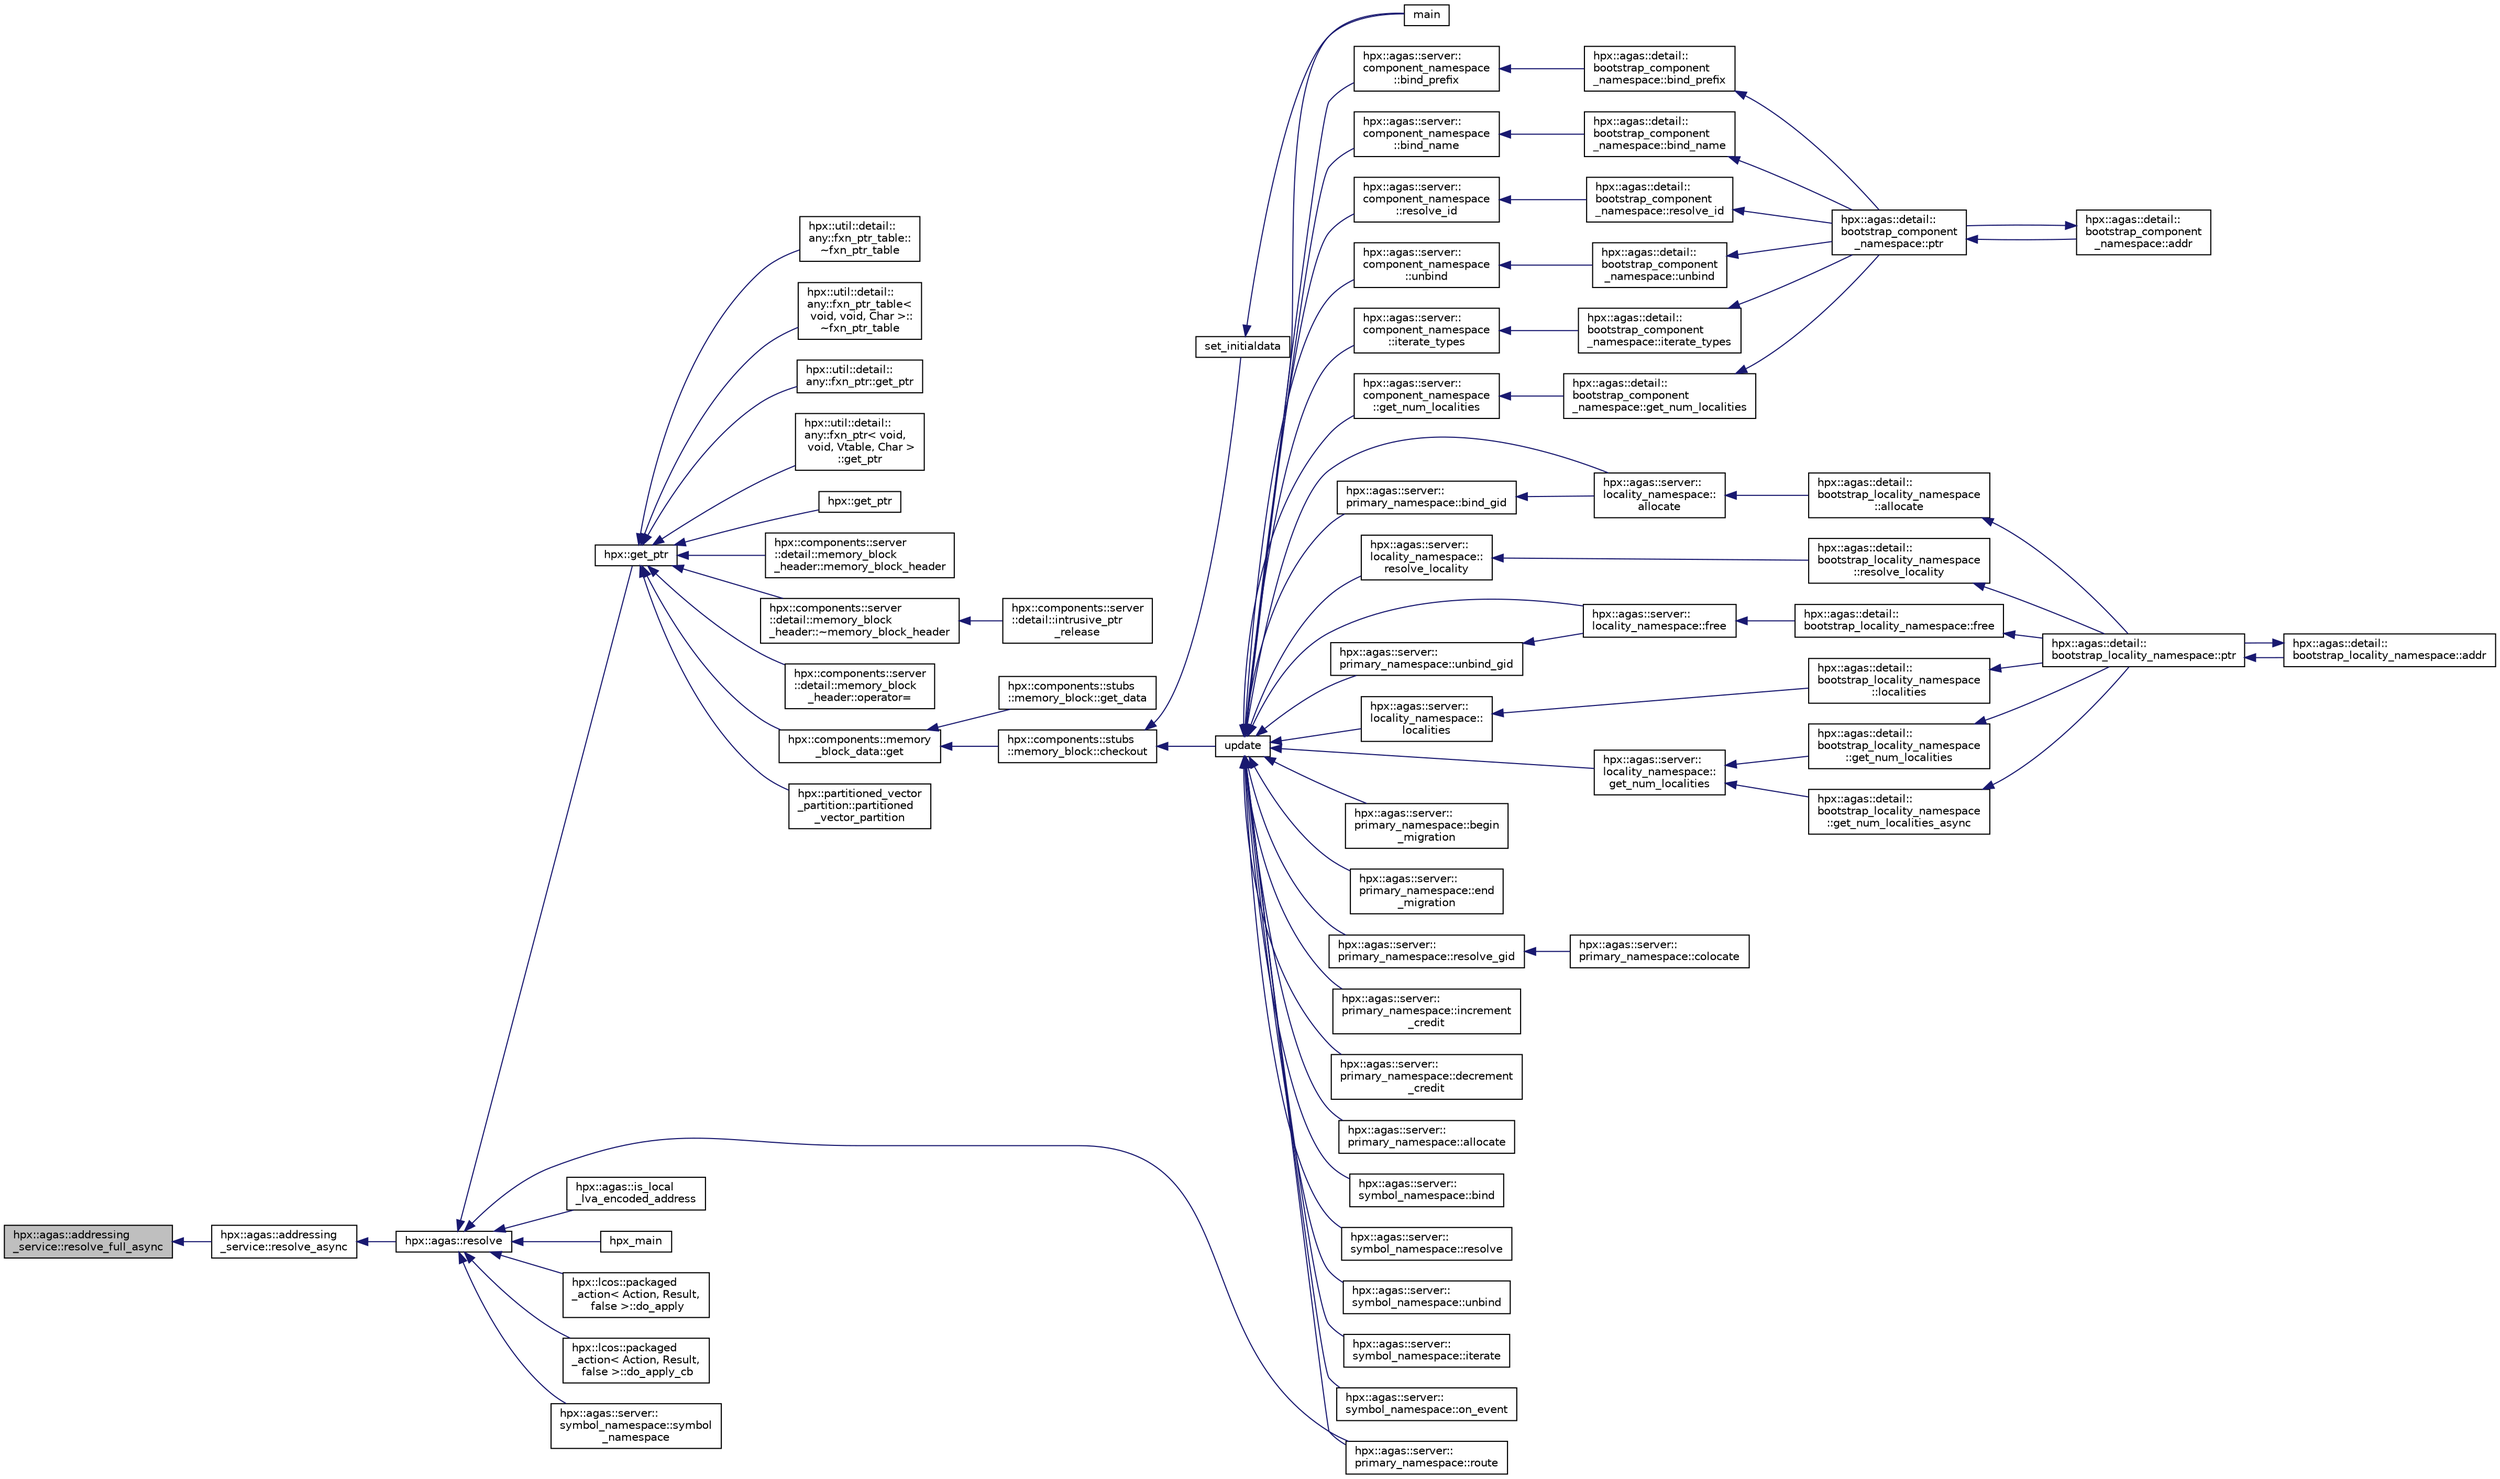 digraph "hpx::agas::addressing_service::resolve_full_async"
{
  edge [fontname="Helvetica",fontsize="10",labelfontname="Helvetica",labelfontsize="10"];
  node [fontname="Helvetica",fontsize="10",shape=record];
  rankdir="LR";
  Node6329 [label="hpx::agas::addressing\l_service::resolve_full_async",height=0.2,width=0.4,color="black", fillcolor="grey75", style="filled", fontcolor="black"];
  Node6329 -> Node6330 [dir="back",color="midnightblue",fontsize="10",style="solid",fontname="Helvetica"];
  Node6330 [label="hpx::agas::addressing\l_service::resolve_async",height=0.2,width=0.4,color="black", fillcolor="white", style="filled",URL="$db/d58/structhpx_1_1agas_1_1addressing__service.html#a3344990e7d5c255f51bf89a8fb2828eb"];
  Node6330 -> Node6331 [dir="back",color="midnightblue",fontsize="10",style="solid",fontname="Helvetica"];
  Node6331 [label="hpx::agas::resolve",height=0.2,width=0.4,color="black", fillcolor="white", style="filled",URL="$dc/d54/namespacehpx_1_1agas.html#aa3252ce39fbc229439bb0d85875b01fb"];
  Node6331 -> Node6332 [dir="back",color="midnightblue",fontsize="10",style="solid",fontname="Helvetica"];
  Node6332 [label="hpx::get_ptr",height=0.2,width=0.4,color="black", fillcolor="white", style="filled",URL="$d8/d83/namespacehpx.html#aeb814737de830a2e8e340ca052d5ebfa",tooltip="Returns a future referring to the pointer to the underlying memory of a component. "];
  Node6332 -> Node6333 [dir="back",color="midnightblue",fontsize="10",style="solid",fontname="Helvetica"];
  Node6333 [label="hpx::util::detail::\lany::fxn_ptr_table::\l~fxn_ptr_table",height=0.2,width=0.4,color="black", fillcolor="white", style="filled",URL="$d4/d23/structhpx_1_1util_1_1detail_1_1any_1_1fxn__ptr__table.html#abec0243c15a22c17b416628b8de59111"];
  Node6332 -> Node6334 [dir="back",color="midnightblue",fontsize="10",style="solid",fontname="Helvetica"];
  Node6334 [label="hpx::util::detail::\lany::fxn_ptr_table\<\l void, void, Char \>::\l~fxn_ptr_table",height=0.2,width=0.4,color="black", fillcolor="white", style="filled",URL="$d3/d8f/structhpx_1_1util_1_1detail_1_1any_1_1fxn__ptr__table_3_01void_00_01void_00_01_char_01_4.html#aa98a639e98218646776adc0f4d0c4f68"];
  Node6332 -> Node6335 [dir="back",color="midnightblue",fontsize="10",style="solid",fontname="Helvetica"];
  Node6335 [label="hpx::util::detail::\lany::fxn_ptr::get_ptr",height=0.2,width=0.4,color="black", fillcolor="white", style="filled",URL="$d7/dcb/structhpx_1_1util_1_1detail_1_1any_1_1fxn__ptr.html#a43d78a2ab4dd4b2149f361b38eeac853"];
  Node6332 -> Node6336 [dir="back",color="midnightblue",fontsize="10",style="solid",fontname="Helvetica"];
  Node6336 [label="hpx::util::detail::\lany::fxn_ptr\< void,\l void, Vtable, Char \>\l::get_ptr",height=0.2,width=0.4,color="black", fillcolor="white", style="filled",URL="$d4/dfd/structhpx_1_1util_1_1detail_1_1any_1_1fxn__ptr_3_01void_00_01void_00_01_vtable_00_01_char_01_4.html#a92b4217797102bca7f9ebe903be1cbbe"];
  Node6332 -> Node6337 [dir="back",color="midnightblue",fontsize="10",style="solid",fontname="Helvetica"];
  Node6337 [label="hpx::get_ptr",height=0.2,width=0.4,color="black", fillcolor="white", style="filled",URL="$d8/d83/namespacehpx.html#a488c36e8791a0f000ffce5ce86994602",tooltip="Returns a future referring to the pointer to the underlying memory of a component. "];
  Node6332 -> Node6338 [dir="back",color="midnightblue",fontsize="10",style="solid",fontname="Helvetica"];
  Node6338 [label="hpx::components::server\l::detail::memory_block\l_header::memory_block_header",height=0.2,width=0.4,color="black", fillcolor="white", style="filled",URL="$d7/d1b/classhpx_1_1components_1_1server_1_1detail_1_1memory__block__header.html#aed5e8cf63bf5845d4e1e6d24c5ff36fe"];
  Node6332 -> Node6339 [dir="back",color="midnightblue",fontsize="10",style="solid",fontname="Helvetica"];
  Node6339 [label="hpx::components::server\l::detail::memory_block\l_header::~memory_block_header",height=0.2,width=0.4,color="black", fillcolor="white", style="filled",URL="$d7/d1b/classhpx_1_1components_1_1server_1_1detail_1_1memory__block__header.html#a64944da9256f10c75be3c4683f978314"];
  Node6339 -> Node6340 [dir="back",color="midnightblue",fontsize="10",style="solid",fontname="Helvetica"];
  Node6340 [label="hpx::components::server\l::detail::intrusive_ptr\l_release",height=0.2,width=0.4,color="black", fillcolor="white", style="filled",URL="$d8/d25/namespacehpx_1_1components_1_1server_1_1detail.html#a17d9da126dd7a005fe03586fc75ca180"];
  Node6332 -> Node6341 [dir="back",color="midnightblue",fontsize="10",style="solid",fontname="Helvetica"];
  Node6341 [label="hpx::components::server\l::detail::memory_block\l_header::operator=",height=0.2,width=0.4,color="black", fillcolor="white", style="filled",URL="$d7/d1b/classhpx_1_1components_1_1server_1_1detail_1_1memory__block__header.html#a9f0f60ded060c5333875f47c4d36df16"];
  Node6332 -> Node6342 [dir="back",color="midnightblue",fontsize="10",style="solid",fontname="Helvetica"];
  Node6342 [label="hpx::components::memory\l_block_data::get",height=0.2,width=0.4,color="black", fillcolor="white", style="filled",URL="$d5/d76/classhpx_1_1components_1_1memory__block__data.html#a97ce2f01b730d8d90d329c1642fc0b28"];
  Node6342 -> Node6343 [dir="back",color="midnightblue",fontsize="10",style="solid",fontname="Helvetica"];
  Node6343 [label="hpx::components::stubs\l::memory_block::get_data",height=0.2,width=0.4,color="black", fillcolor="white", style="filled",URL="$d2/d46/structhpx_1_1components_1_1stubs_1_1memory__block.html#ac16c7812886244945987a05d7cb9b6e2"];
  Node6342 -> Node6344 [dir="back",color="midnightblue",fontsize="10",style="solid",fontname="Helvetica"];
  Node6344 [label="hpx::components::stubs\l::memory_block::checkout",height=0.2,width=0.4,color="black", fillcolor="white", style="filled",URL="$d2/d46/structhpx_1_1components_1_1stubs_1_1memory__block.html#a37128bbb38e0ee31010f3d06d6de4e66"];
  Node6344 -> Node6345 [dir="back",color="midnightblue",fontsize="10",style="solid",fontname="Helvetica"];
  Node6345 [label="set_initialdata",height=0.2,width=0.4,color="black", fillcolor="white", style="filled",URL="$d7/d8b/non__atomic__rma_8cpp.html#a8088a219b6b7da870545f4ec73f80930"];
  Node6345 -> Node6346 [dir="back",color="midnightblue",fontsize="10",style="solid",fontname="Helvetica"];
  Node6346 [label="main",height=0.2,width=0.4,color="black", fillcolor="white", style="filled",URL="$d7/d8b/non__atomic__rma_8cpp.html#a0ddf1224851353fc92bfbff6f499fa97"];
  Node6344 -> Node6347 [dir="back",color="midnightblue",fontsize="10",style="solid",fontname="Helvetica"];
  Node6347 [label="update",height=0.2,width=0.4,color="black", fillcolor="white", style="filled",URL="$d7/d8b/non__atomic__rma_8cpp.html#a1f6c9aa3449cfad360e892c9c0bb7773"];
  Node6347 -> Node6348 [dir="back",color="midnightblue",fontsize="10",style="solid",fontname="Helvetica"];
  Node6348 [label="hpx::agas::server::\lcomponent_namespace\l::bind_prefix",height=0.2,width=0.4,color="black", fillcolor="white", style="filled",URL="$d4/dc8/structhpx_1_1agas_1_1server_1_1component__namespace.html#aa0f1e073d2837e493bbb13ffd5c06dc7"];
  Node6348 -> Node6349 [dir="back",color="midnightblue",fontsize="10",style="solid",fontname="Helvetica"];
  Node6349 [label="hpx::agas::detail::\lbootstrap_component\l_namespace::bind_prefix",height=0.2,width=0.4,color="black", fillcolor="white", style="filled",URL="$d4/db7/structhpx_1_1agas_1_1detail_1_1bootstrap__component__namespace.html#a9c4e85844335c1eb7a2dee35ab973927"];
  Node6349 -> Node6350 [dir="back",color="midnightblue",fontsize="10",style="solid",fontname="Helvetica"];
  Node6350 [label="hpx::agas::detail::\lbootstrap_component\l_namespace::ptr",height=0.2,width=0.4,color="black", fillcolor="white", style="filled",URL="$d4/db7/structhpx_1_1agas_1_1detail_1_1bootstrap__component__namespace.html#a2ddc1b51e40d6b5c32f7eeba52a7527d"];
  Node6350 -> Node6351 [dir="back",color="midnightblue",fontsize="10",style="solid",fontname="Helvetica"];
  Node6351 [label="hpx::agas::detail::\lbootstrap_component\l_namespace::addr",height=0.2,width=0.4,color="black", fillcolor="white", style="filled",URL="$d4/db7/structhpx_1_1agas_1_1detail_1_1bootstrap__component__namespace.html#a4947343cef580d3a72f9fcb6803a54b1"];
  Node6351 -> Node6350 [dir="back",color="midnightblue",fontsize="10",style="solid",fontname="Helvetica"];
  Node6347 -> Node6352 [dir="back",color="midnightblue",fontsize="10",style="solid",fontname="Helvetica"];
  Node6352 [label="hpx::agas::server::\lcomponent_namespace\l::bind_name",height=0.2,width=0.4,color="black", fillcolor="white", style="filled",URL="$d4/dc8/structhpx_1_1agas_1_1server_1_1component__namespace.html#ac81ad0c6b5a63d0af3299207949b4749"];
  Node6352 -> Node6353 [dir="back",color="midnightblue",fontsize="10",style="solid",fontname="Helvetica"];
  Node6353 [label="hpx::agas::detail::\lbootstrap_component\l_namespace::bind_name",height=0.2,width=0.4,color="black", fillcolor="white", style="filled",URL="$d4/db7/structhpx_1_1agas_1_1detail_1_1bootstrap__component__namespace.html#ad25372861bda6208139f91887d918fbb"];
  Node6353 -> Node6350 [dir="back",color="midnightblue",fontsize="10",style="solid",fontname="Helvetica"];
  Node6347 -> Node6354 [dir="back",color="midnightblue",fontsize="10",style="solid",fontname="Helvetica"];
  Node6354 [label="hpx::agas::server::\lcomponent_namespace\l::resolve_id",height=0.2,width=0.4,color="black", fillcolor="white", style="filled",URL="$d4/dc8/structhpx_1_1agas_1_1server_1_1component__namespace.html#acee1577d340b0c3af69fea410a97e760"];
  Node6354 -> Node6355 [dir="back",color="midnightblue",fontsize="10",style="solid",fontname="Helvetica"];
  Node6355 [label="hpx::agas::detail::\lbootstrap_component\l_namespace::resolve_id",height=0.2,width=0.4,color="black", fillcolor="white", style="filled",URL="$d4/db7/structhpx_1_1agas_1_1detail_1_1bootstrap__component__namespace.html#a59c6702ea1ee4d5d744d89bb57c6ba83"];
  Node6355 -> Node6350 [dir="back",color="midnightblue",fontsize="10",style="solid",fontname="Helvetica"];
  Node6347 -> Node6356 [dir="back",color="midnightblue",fontsize="10",style="solid",fontname="Helvetica"];
  Node6356 [label="hpx::agas::server::\lcomponent_namespace\l::unbind",height=0.2,width=0.4,color="black", fillcolor="white", style="filled",URL="$d4/dc8/structhpx_1_1agas_1_1server_1_1component__namespace.html#a6a1c04b36c3f7c2a61dba64cf586f2b7"];
  Node6356 -> Node6357 [dir="back",color="midnightblue",fontsize="10",style="solid",fontname="Helvetica"];
  Node6357 [label="hpx::agas::detail::\lbootstrap_component\l_namespace::unbind",height=0.2,width=0.4,color="black", fillcolor="white", style="filled",URL="$d4/db7/structhpx_1_1agas_1_1detail_1_1bootstrap__component__namespace.html#aed0961449fec108933b6f738040e98af"];
  Node6357 -> Node6350 [dir="back",color="midnightblue",fontsize="10",style="solid",fontname="Helvetica"];
  Node6347 -> Node6358 [dir="back",color="midnightblue",fontsize="10",style="solid",fontname="Helvetica"];
  Node6358 [label="hpx::agas::server::\lcomponent_namespace\l::iterate_types",height=0.2,width=0.4,color="black", fillcolor="white", style="filled",URL="$d4/dc8/structhpx_1_1agas_1_1server_1_1component__namespace.html#a841f64a9b93bb658091f80fa5019c42c"];
  Node6358 -> Node6359 [dir="back",color="midnightblue",fontsize="10",style="solid",fontname="Helvetica"];
  Node6359 [label="hpx::agas::detail::\lbootstrap_component\l_namespace::iterate_types",height=0.2,width=0.4,color="black", fillcolor="white", style="filled",URL="$d4/db7/structhpx_1_1agas_1_1detail_1_1bootstrap__component__namespace.html#a750193d7d4f0ed8a9adcd7054ae62063"];
  Node6359 -> Node6350 [dir="back",color="midnightblue",fontsize="10",style="solid",fontname="Helvetica"];
  Node6347 -> Node6360 [dir="back",color="midnightblue",fontsize="10",style="solid",fontname="Helvetica"];
  Node6360 [label="hpx::agas::server::\lcomponent_namespace\l::get_num_localities",height=0.2,width=0.4,color="black", fillcolor="white", style="filled",URL="$d4/dc8/structhpx_1_1agas_1_1server_1_1component__namespace.html#ae4612aa43bf1a3173cc0a17f78593a1f"];
  Node6360 -> Node6361 [dir="back",color="midnightblue",fontsize="10",style="solid",fontname="Helvetica"];
  Node6361 [label="hpx::agas::detail::\lbootstrap_component\l_namespace::get_num_localities",height=0.2,width=0.4,color="black", fillcolor="white", style="filled",URL="$d4/db7/structhpx_1_1agas_1_1detail_1_1bootstrap__component__namespace.html#a2ac6a4525c269aa2f635b877e98209aa"];
  Node6361 -> Node6350 [dir="back",color="midnightblue",fontsize="10",style="solid",fontname="Helvetica"];
  Node6347 -> Node6362 [dir="back",color="midnightblue",fontsize="10",style="solid",fontname="Helvetica"];
  Node6362 [label="hpx::agas::server::\llocality_namespace::\lallocate",height=0.2,width=0.4,color="black", fillcolor="white", style="filled",URL="$dc/d72/structhpx_1_1agas_1_1server_1_1locality__namespace.html#a584777211619893840252d5c72b726ac"];
  Node6362 -> Node6363 [dir="back",color="midnightblue",fontsize="10",style="solid",fontname="Helvetica"];
  Node6363 [label="hpx::agas::detail::\lbootstrap_locality_namespace\l::allocate",height=0.2,width=0.4,color="black", fillcolor="white", style="filled",URL="$d2/d28/structhpx_1_1agas_1_1detail_1_1bootstrap__locality__namespace.html#a17fa8a29a5b6c64ac5f92b67fd816be1"];
  Node6363 -> Node6364 [dir="back",color="midnightblue",fontsize="10",style="solid",fontname="Helvetica"];
  Node6364 [label="hpx::agas::detail::\lbootstrap_locality_namespace::ptr",height=0.2,width=0.4,color="black", fillcolor="white", style="filled",URL="$d2/d28/structhpx_1_1agas_1_1detail_1_1bootstrap__locality__namespace.html#a5d4dcef228d9a8e6040f2e404546a7b8"];
  Node6364 -> Node6365 [dir="back",color="midnightblue",fontsize="10",style="solid",fontname="Helvetica"];
  Node6365 [label="hpx::agas::detail::\lbootstrap_locality_namespace::addr",height=0.2,width=0.4,color="black", fillcolor="white", style="filled",URL="$d2/d28/structhpx_1_1agas_1_1detail_1_1bootstrap__locality__namespace.html#a6a5b1a39f25283d49aae9a42b5c4388a"];
  Node6365 -> Node6364 [dir="back",color="midnightblue",fontsize="10",style="solid",fontname="Helvetica"];
  Node6347 -> Node6366 [dir="back",color="midnightblue",fontsize="10",style="solid",fontname="Helvetica"];
  Node6366 [label="hpx::agas::server::\llocality_namespace::\lresolve_locality",height=0.2,width=0.4,color="black", fillcolor="white", style="filled",URL="$dc/d72/structhpx_1_1agas_1_1server_1_1locality__namespace.html#acc664dc0ee762d5b35802aa60ac9f6e7"];
  Node6366 -> Node6367 [dir="back",color="midnightblue",fontsize="10",style="solid",fontname="Helvetica"];
  Node6367 [label="hpx::agas::detail::\lbootstrap_locality_namespace\l::resolve_locality",height=0.2,width=0.4,color="black", fillcolor="white", style="filled",URL="$d2/d28/structhpx_1_1agas_1_1detail_1_1bootstrap__locality__namespace.html#a90a9e093f25dbd05d50ec1b46ced037c"];
  Node6367 -> Node6364 [dir="back",color="midnightblue",fontsize="10",style="solid",fontname="Helvetica"];
  Node6347 -> Node6368 [dir="back",color="midnightblue",fontsize="10",style="solid",fontname="Helvetica"];
  Node6368 [label="hpx::agas::server::\llocality_namespace::free",height=0.2,width=0.4,color="black", fillcolor="white", style="filled",URL="$dc/d72/structhpx_1_1agas_1_1server_1_1locality__namespace.html#a53c05de8b43cbdb17edf4930b0fc0ac6"];
  Node6368 -> Node6369 [dir="back",color="midnightblue",fontsize="10",style="solid",fontname="Helvetica"];
  Node6369 [label="hpx::agas::detail::\lbootstrap_locality_namespace::free",height=0.2,width=0.4,color="black", fillcolor="white", style="filled",URL="$d2/d28/structhpx_1_1agas_1_1detail_1_1bootstrap__locality__namespace.html#a2830ab98d14d3fadcec97a72783f9221"];
  Node6369 -> Node6364 [dir="back",color="midnightblue",fontsize="10",style="solid",fontname="Helvetica"];
  Node6347 -> Node6370 [dir="back",color="midnightblue",fontsize="10",style="solid",fontname="Helvetica"];
  Node6370 [label="hpx::agas::server::\llocality_namespace::\llocalities",height=0.2,width=0.4,color="black", fillcolor="white", style="filled",URL="$dc/d72/structhpx_1_1agas_1_1server_1_1locality__namespace.html#ab0ecc44f496ee5011c8ba2c73ea4e5e5"];
  Node6370 -> Node6371 [dir="back",color="midnightblue",fontsize="10",style="solid",fontname="Helvetica"];
  Node6371 [label="hpx::agas::detail::\lbootstrap_locality_namespace\l::localities",height=0.2,width=0.4,color="black", fillcolor="white", style="filled",URL="$d2/d28/structhpx_1_1agas_1_1detail_1_1bootstrap__locality__namespace.html#ab8a1c96ad1ffea65eac264d0c2f64de9"];
  Node6371 -> Node6364 [dir="back",color="midnightblue",fontsize="10",style="solid",fontname="Helvetica"];
  Node6347 -> Node6372 [dir="back",color="midnightblue",fontsize="10",style="solid",fontname="Helvetica"];
  Node6372 [label="hpx::agas::server::\llocality_namespace::\lget_num_localities",height=0.2,width=0.4,color="black", fillcolor="white", style="filled",URL="$dc/d72/structhpx_1_1agas_1_1server_1_1locality__namespace.html#a0df77ad95317a3800a9ae69e8a7ebbe8"];
  Node6372 -> Node6373 [dir="back",color="midnightblue",fontsize="10",style="solid",fontname="Helvetica"];
  Node6373 [label="hpx::agas::detail::\lbootstrap_locality_namespace\l::get_num_localities",height=0.2,width=0.4,color="black", fillcolor="white", style="filled",URL="$d2/d28/structhpx_1_1agas_1_1detail_1_1bootstrap__locality__namespace.html#a6c757ccbb4b7a4a0444dbe3ddee6c6c9"];
  Node6373 -> Node6364 [dir="back",color="midnightblue",fontsize="10",style="solid",fontname="Helvetica"];
  Node6372 -> Node6374 [dir="back",color="midnightblue",fontsize="10",style="solid",fontname="Helvetica"];
  Node6374 [label="hpx::agas::detail::\lbootstrap_locality_namespace\l::get_num_localities_async",height=0.2,width=0.4,color="black", fillcolor="white", style="filled",URL="$d2/d28/structhpx_1_1agas_1_1detail_1_1bootstrap__locality__namespace.html#ac82989597458b0c52fb29f1e3e9fa9d3"];
  Node6374 -> Node6364 [dir="back",color="midnightblue",fontsize="10",style="solid",fontname="Helvetica"];
  Node6347 -> Node6346 [dir="back",color="midnightblue",fontsize="10",style="solid",fontname="Helvetica"];
  Node6347 -> Node6375 [dir="back",color="midnightblue",fontsize="10",style="solid",fontname="Helvetica"];
  Node6375 [label="hpx::agas::server::\lprimary_namespace::begin\l_migration",height=0.2,width=0.4,color="black", fillcolor="white", style="filled",URL="$d7/d3a/structhpx_1_1agas_1_1server_1_1primary__namespace.html#aca25c89f18a24d56fb9d230735ac8361"];
  Node6347 -> Node6376 [dir="back",color="midnightblue",fontsize="10",style="solid",fontname="Helvetica"];
  Node6376 [label="hpx::agas::server::\lprimary_namespace::end\l_migration",height=0.2,width=0.4,color="black", fillcolor="white", style="filled",URL="$d7/d3a/structhpx_1_1agas_1_1server_1_1primary__namespace.html#a1905203b50cb381ee1cb52bbcc602286"];
  Node6347 -> Node6377 [dir="back",color="midnightblue",fontsize="10",style="solid",fontname="Helvetica"];
  Node6377 [label="hpx::agas::server::\lprimary_namespace::bind_gid",height=0.2,width=0.4,color="black", fillcolor="white", style="filled",URL="$d7/d3a/structhpx_1_1agas_1_1server_1_1primary__namespace.html#ab1681a26c8e8cc901a7e21544a88a951"];
  Node6377 -> Node6362 [dir="back",color="midnightblue",fontsize="10",style="solid",fontname="Helvetica"];
  Node6347 -> Node6378 [dir="back",color="midnightblue",fontsize="10",style="solid",fontname="Helvetica"];
  Node6378 [label="hpx::agas::server::\lprimary_namespace::resolve_gid",height=0.2,width=0.4,color="black", fillcolor="white", style="filled",URL="$d7/d3a/structhpx_1_1agas_1_1server_1_1primary__namespace.html#a967d5cd6df2454d4d74191d22028f756"];
  Node6378 -> Node6379 [dir="back",color="midnightblue",fontsize="10",style="solid",fontname="Helvetica"];
  Node6379 [label="hpx::agas::server::\lprimary_namespace::colocate",height=0.2,width=0.4,color="black", fillcolor="white", style="filled",URL="$d7/d3a/structhpx_1_1agas_1_1server_1_1primary__namespace.html#a326ebd3b0f65ea692ed0c085f015d0f4"];
  Node6347 -> Node6380 [dir="back",color="midnightblue",fontsize="10",style="solid",fontname="Helvetica"];
  Node6380 [label="hpx::agas::server::\lprimary_namespace::unbind_gid",height=0.2,width=0.4,color="black", fillcolor="white", style="filled",URL="$d7/d3a/structhpx_1_1agas_1_1server_1_1primary__namespace.html#ab86ca45dbf7362722af552f285ee5783"];
  Node6380 -> Node6368 [dir="back",color="midnightblue",fontsize="10",style="solid",fontname="Helvetica"];
  Node6347 -> Node6381 [dir="back",color="midnightblue",fontsize="10",style="solid",fontname="Helvetica"];
  Node6381 [label="hpx::agas::server::\lprimary_namespace::increment\l_credit",height=0.2,width=0.4,color="black", fillcolor="white", style="filled",URL="$d7/d3a/structhpx_1_1agas_1_1server_1_1primary__namespace.html#a4f254d5f7e9910fa0505c77f3c390011"];
  Node6347 -> Node6382 [dir="back",color="midnightblue",fontsize="10",style="solid",fontname="Helvetica"];
  Node6382 [label="hpx::agas::server::\lprimary_namespace::decrement\l_credit",height=0.2,width=0.4,color="black", fillcolor="white", style="filled",URL="$d7/d3a/structhpx_1_1agas_1_1server_1_1primary__namespace.html#ae3e39a46a5efda084c9971c1c5f519a3"];
  Node6347 -> Node6383 [dir="back",color="midnightblue",fontsize="10",style="solid",fontname="Helvetica"];
  Node6383 [label="hpx::agas::server::\lprimary_namespace::allocate",height=0.2,width=0.4,color="black", fillcolor="white", style="filled",URL="$d7/d3a/structhpx_1_1agas_1_1server_1_1primary__namespace.html#a87560fb730ac846b91fc7287dc4e247b"];
  Node6347 -> Node6384 [dir="back",color="midnightblue",fontsize="10",style="solid",fontname="Helvetica"];
  Node6384 [label="hpx::agas::server::\lprimary_namespace::route",height=0.2,width=0.4,color="black", fillcolor="white", style="filled",URL="$d7/d3a/structhpx_1_1agas_1_1server_1_1primary__namespace.html#a9037a1baa55fb13097a541bc365f2d0b"];
  Node6347 -> Node6385 [dir="back",color="midnightblue",fontsize="10",style="solid",fontname="Helvetica"];
  Node6385 [label="hpx::agas::server::\lsymbol_namespace::bind",height=0.2,width=0.4,color="black", fillcolor="white", style="filled",URL="$dc/da6/structhpx_1_1agas_1_1server_1_1symbol__namespace.html#a229ead0876ac8c5754793a2ca68de559"];
  Node6347 -> Node6386 [dir="back",color="midnightblue",fontsize="10",style="solid",fontname="Helvetica"];
  Node6386 [label="hpx::agas::server::\lsymbol_namespace::resolve",height=0.2,width=0.4,color="black", fillcolor="white", style="filled",URL="$dc/da6/structhpx_1_1agas_1_1server_1_1symbol__namespace.html#aec3fc24e40dc96142eb77537945e92d5"];
  Node6347 -> Node6387 [dir="back",color="midnightblue",fontsize="10",style="solid",fontname="Helvetica"];
  Node6387 [label="hpx::agas::server::\lsymbol_namespace::unbind",height=0.2,width=0.4,color="black", fillcolor="white", style="filled",URL="$dc/da6/structhpx_1_1agas_1_1server_1_1symbol__namespace.html#a815485bd53b2cd7bd8acb57c142cb293"];
  Node6347 -> Node6388 [dir="back",color="midnightblue",fontsize="10",style="solid",fontname="Helvetica"];
  Node6388 [label="hpx::agas::server::\lsymbol_namespace::iterate",height=0.2,width=0.4,color="black", fillcolor="white", style="filled",URL="$dc/da6/structhpx_1_1agas_1_1server_1_1symbol__namespace.html#a11805477f07dc19afc43990b2997d190"];
  Node6347 -> Node6389 [dir="back",color="midnightblue",fontsize="10",style="solid",fontname="Helvetica"];
  Node6389 [label="hpx::agas::server::\lsymbol_namespace::on_event",height=0.2,width=0.4,color="black", fillcolor="white", style="filled",URL="$dc/da6/structhpx_1_1agas_1_1server_1_1symbol__namespace.html#abbfcf18e8d40612e4fa618a39a2fc492"];
  Node6332 -> Node6390 [dir="back",color="midnightblue",fontsize="10",style="solid",fontname="Helvetica"];
  Node6390 [label="hpx::partitioned_vector\l_partition::partitioned\l_vector_partition",height=0.2,width=0.4,color="black", fillcolor="white", style="filled",URL="$da/d87/classhpx_1_1partitioned__vector__partition.html#a85078a778fae06c9d51315c2775227c2"];
  Node6331 -> Node6391 [dir="back",color="midnightblue",fontsize="10",style="solid",fontname="Helvetica"];
  Node6391 [label="hpx::agas::is_local\l_lva_encoded_address",height=0.2,width=0.4,color="black", fillcolor="white", style="filled",URL="$dc/d54/namespacehpx_1_1agas.html#abb5e5584ed3b536ace8e3f58415e24c2"];
  Node6331 -> Node6392 [dir="back",color="midnightblue",fontsize="10",style="solid",fontname="Helvetica"];
  Node6392 [label="hpx_main",height=0.2,width=0.4,color="black", fillcolor="white", style="filled",URL="$d1/d4f/local__address__rebind_8cpp.html#aaf67a3863f19ff7033e239ebb1204fb7"];
  Node6331 -> Node6393 [dir="back",color="midnightblue",fontsize="10",style="solid",fontname="Helvetica"];
  Node6393 [label="hpx::lcos::packaged\l_action\< Action, Result,\l false \>::do_apply",height=0.2,width=0.4,color="black", fillcolor="white", style="filled",URL="$df/da7/classhpx_1_1lcos_1_1packaged__action_3_01_action_00_01_result_00_01false_01_4.html#a7b4b07dc448c4f1e41b2d0dd4db0766d"];
  Node6331 -> Node6394 [dir="back",color="midnightblue",fontsize="10",style="solid",fontname="Helvetica"];
  Node6394 [label="hpx::lcos::packaged\l_action\< Action, Result,\l false \>::do_apply_cb",height=0.2,width=0.4,color="black", fillcolor="white", style="filled",URL="$df/da7/classhpx_1_1lcos_1_1packaged__action_3_01_action_00_01_result_00_01false_01_4.html#ae9e7cb83096eb3fd1b748c39545d66a7"];
  Node6331 -> Node6384 [dir="back",color="midnightblue",fontsize="10",style="solid",fontname="Helvetica"];
  Node6331 -> Node6395 [dir="back",color="midnightblue",fontsize="10",style="solid",fontname="Helvetica"];
  Node6395 [label="hpx::agas::server::\lsymbol_namespace::symbol\l_namespace",height=0.2,width=0.4,color="black", fillcolor="white", style="filled",URL="$dc/da6/structhpx_1_1agas_1_1server_1_1symbol__namespace.html#a47e93a69f95628011765023a666b6619"];
}
